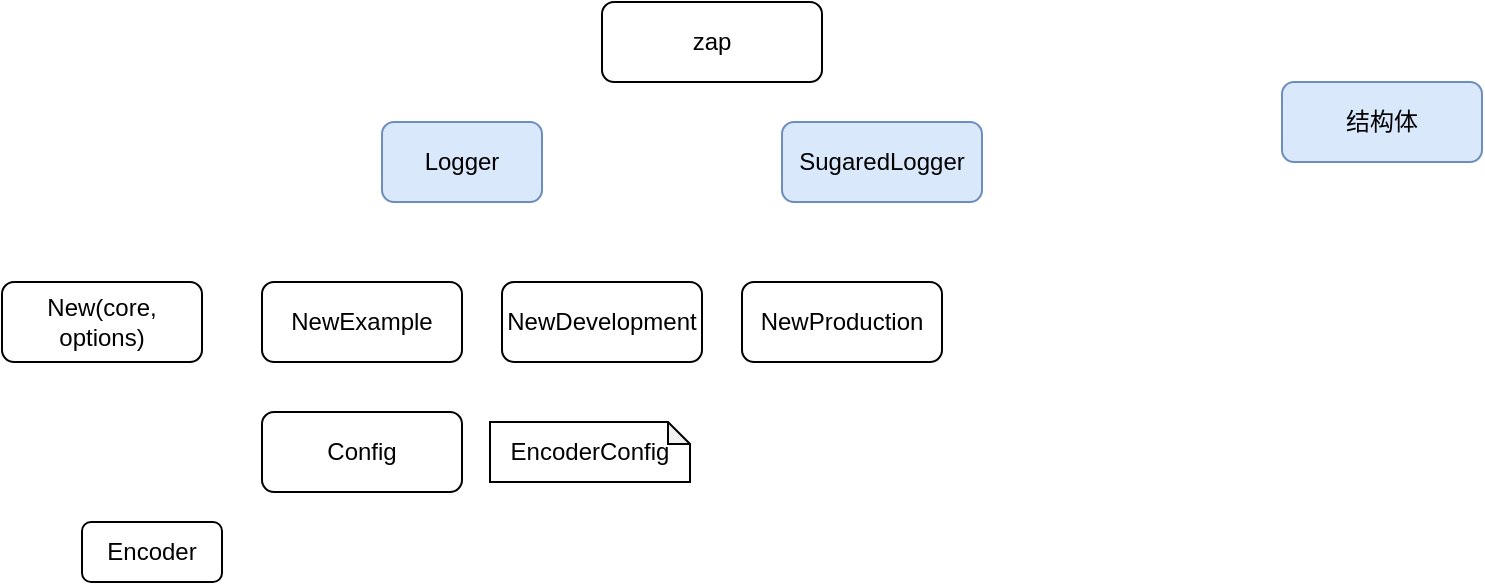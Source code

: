 <mxfile version="22.1.15" type="github">
  <diagram name="第 1 页" id="c3CVn7U9iT80IM2gGRh5">
    <mxGraphModel dx="989" dy="466" grid="1" gridSize="10" guides="1" tooltips="1" connect="1" arrows="1" fold="1" page="1" pageScale="1" pageWidth="827" pageHeight="1169" math="0" shadow="0">
      <root>
        <mxCell id="0" />
        <mxCell id="1" parent="0" />
        <mxCell id="ICIyuwD22raculDdOp2F-1" value="zap" style="rounded=1;whiteSpace=wrap;html=1;" vertex="1" parent="1">
          <mxGeometry x="370" y="60" width="110" height="40" as="geometry" />
        </mxCell>
        <mxCell id="ICIyuwD22raculDdOp2F-2" value="Logger" style="rounded=1;whiteSpace=wrap;html=1;fillColor=#dae8fc;strokeColor=#6c8ebf;" vertex="1" parent="1">
          <mxGeometry x="260" y="120" width="80" height="40" as="geometry" />
        </mxCell>
        <mxCell id="ICIyuwD22raculDdOp2F-3" value="SugaredLogger" style="rounded=1;whiteSpace=wrap;html=1;fillColor=#dae8fc;strokeColor=#6c8ebf;" vertex="1" parent="1">
          <mxGeometry x="460" y="120" width="100" height="40" as="geometry" />
        </mxCell>
        <mxCell id="ICIyuwD22raculDdOp2F-4" value="结构体" style="rounded=1;whiteSpace=wrap;html=1;fillColor=#dae8fc;strokeColor=#6c8ebf;" vertex="1" parent="1">
          <mxGeometry x="710" y="100" width="100" height="40" as="geometry" />
        </mxCell>
        <mxCell id="ICIyuwD22raculDdOp2F-5" value="NewExample" style="rounded=1;whiteSpace=wrap;html=1;" vertex="1" parent="1">
          <mxGeometry x="200" y="200" width="100" height="40" as="geometry" />
        </mxCell>
        <mxCell id="ICIyuwD22raculDdOp2F-6" value="NewProduction" style="rounded=1;whiteSpace=wrap;html=1;" vertex="1" parent="1">
          <mxGeometry x="440" y="200" width="100" height="40" as="geometry" />
        </mxCell>
        <mxCell id="ICIyuwD22raculDdOp2F-7" value="NewDevelopment" style="rounded=1;whiteSpace=wrap;html=1;" vertex="1" parent="1">
          <mxGeometry x="320" y="200" width="100" height="40" as="geometry" />
        </mxCell>
        <mxCell id="ICIyuwD22raculDdOp2F-8" value="New(core, options)" style="rounded=1;whiteSpace=wrap;html=1;" vertex="1" parent="1">
          <mxGeometry x="70" y="200" width="100" height="40" as="geometry" />
        </mxCell>
        <mxCell id="ICIyuwD22raculDdOp2F-9" value="EncoderConfig" style="shape=note;whiteSpace=wrap;html=1;backgroundOutline=1;darkOpacity=0.05;size=11;" vertex="1" parent="1">
          <mxGeometry x="314" y="270" width="100" height="30" as="geometry" />
        </mxCell>
        <mxCell id="ICIyuwD22raculDdOp2F-11" value="Encoder" style="rounded=1;whiteSpace=wrap;html=1;" vertex="1" parent="1">
          <mxGeometry x="110" y="320" width="70" height="30" as="geometry" />
        </mxCell>
        <mxCell id="ICIyuwD22raculDdOp2F-13" value="Config" style="rounded=1;whiteSpace=wrap;html=1;" vertex="1" parent="1">
          <mxGeometry x="200" y="265" width="100" height="40" as="geometry" />
        </mxCell>
      </root>
    </mxGraphModel>
  </diagram>
</mxfile>
